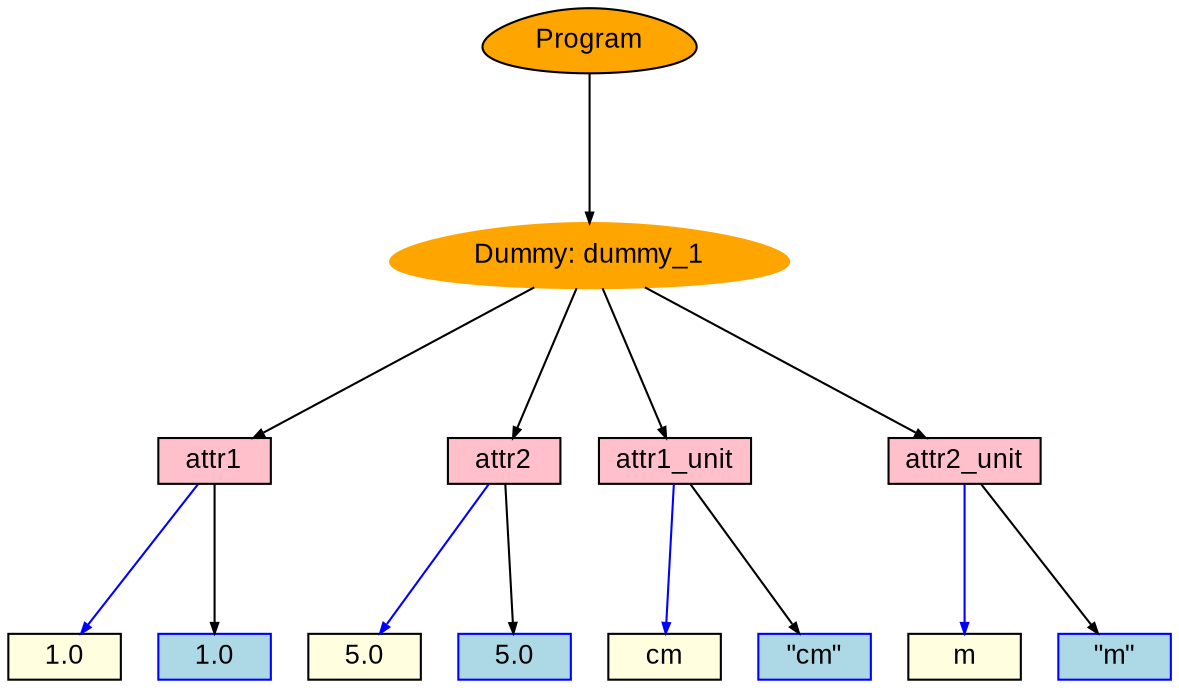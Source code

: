 digraph astgraph {
  node [shape=egg, fontsize=13, fontname="Arial", height=.2];
  ranksep=1;
  edge [arrowsize=.5]
 node1 [shape=egg,fillcolor=orange,color=black,style=filled,label="Program"]
 node0 [shape=egg,fillcolor=orange,color=orange,style=filled,label="Dummy: dummy_1"]
  node1 -> node0 [color=black]
 node2 [shape=rect,fillcolor=pink,color=black,style=filled,label="attr1"]
node2eval [shape=rect,fillcolor=lightyellow,color=black,style=filled,label="1.0"]
node2 -> node2eval [color=blue]
  node0 -> node2 [color=black]
 node4 [shape=rect,fillcolor=pink,color=black,style=filled,label="attr2"]
node4eval [shape=rect,fillcolor=lightyellow,color=black,style=filled,label="5.0"]
node4 -> node4eval [color=blue]
  node0 -> node4 [color=black]
 node6 [shape=rect,fillcolor=pink,color=black,style=filled,label="attr1_unit"]
node6eval [shape=rect,fillcolor=lightyellow,color=black,style=filled,label="cm"]
node6 -> node6eval [color=blue]
  node0 -> node6 [color=black]
 node8 [shape=rect,fillcolor=pink,color=black,style=filled,label="attr2_unit"]
node8eval [shape=rect,fillcolor=lightyellow,color=black,style=filled,label="m"]
node8 -> node8eval [color=blue]
  node0 -> node8 [color=black]
 node10 [shape=rect,fillcolor=lightblue,color=blue,style=filled,label="1.0"]
  node2 -> node10 [color=black]
 node12 [shape=rect,fillcolor=lightblue,color=blue,style=filled,label="5.0"]
  node4 -> node12 [color=black]
 node14 [shape=rect,fillcolor=lightblue,color=blue,style=filled,label="\"cm\""]
  node6 -> node14 [color=black]
 node16 [shape=rect,fillcolor=lightblue,color=blue,style=filled,label="\"m\""]
  node8 -> node16 [color=black]
}
